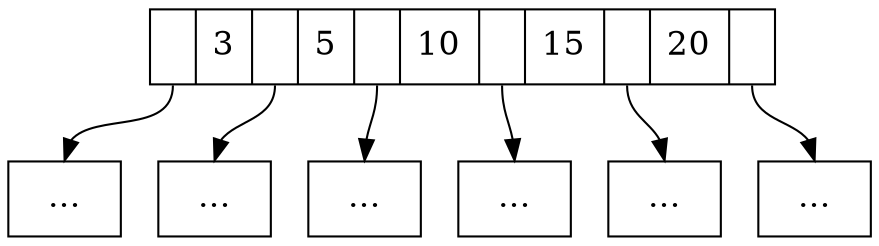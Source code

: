
digraph g {
node [
fontsize = "16"
shape = "record"
];

 x [label="<c>|3|<d>|5|<e>|10|<y>|15|<z>|20|<w>"]; 
 x:c -> c:n; 
 x:d -> d:n; 
 x:e -> e:n; 
 x:y -> y:n; 
 x:z -> z:n; 
 x:w -> w:n; 
 c [label="..."]; 
 d [label="..."]; 
 e [label="..."]; 
 y [label="..."]; 
 z [label="..."]; 
 w [label="..."]; 

}
